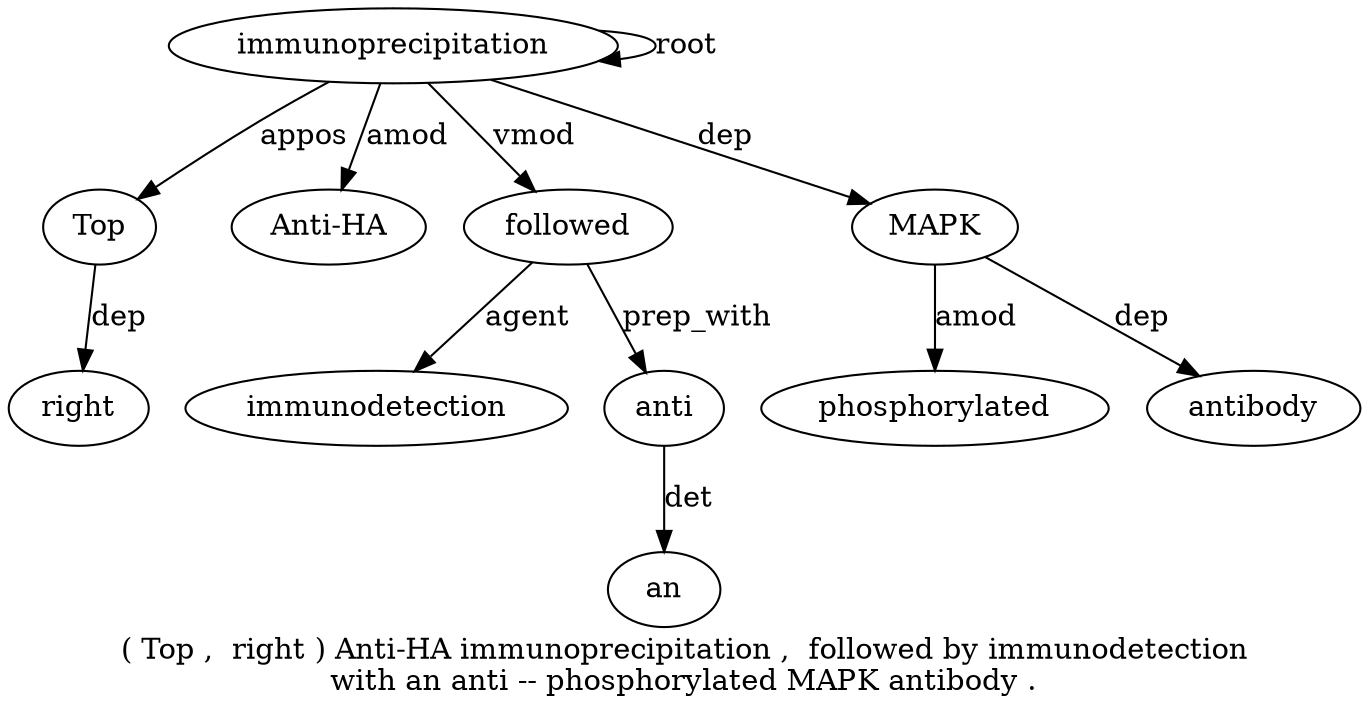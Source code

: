 digraph "( Top ,  right ) Anti-HA immunoprecipitation ,  followed by immunodetection with an anti -- phosphorylated MAPK antibody ." {
label="( Top ,  right ) Anti-HA immunoprecipitation ,  followed by immunodetection
with an anti -- phosphorylated MAPK antibody .";
immunoprecipitation7 [style=filled, fillcolor=white, label=immunoprecipitation];
Top2 [style=filled, fillcolor=white, label=Top];
immunoprecipitation7 -> Top2  [label=appos];
right4 [style=filled, fillcolor=white, label=right];
Top2 -> right4  [label=dep];
"Anti-HA6" [style=filled, fillcolor=white, label="Anti-HA"];
immunoprecipitation7 -> "Anti-HA6"  [label=amod];
immunoprecipitation7 -> immunoprecipitation7  [label=root];
followed9 [style=filled, fillcolor=white, label=followed];
immunoprecipitation7 -> followed9  [label=vmod];
immunodetection11 [style=filled, fillcolor=white, label=immunodetection];
followed9 -> immunodetection11  [label=agent];
anti14 [style=filled, fillcolor=white, label=anti];
an13 [style=filled, fillcolor=white, label=an];
anti14 -> an13  [label=det];
followed9 -> anti14  [label=prep_with];
MAPK17 [style=filled, fillcolor=white, label=MAPK];
phosphorylated16 [style=filled, fillcolor=white, label=phosphorylated];
MAPK17 -> phosphorylated16  [label=amod];
immunoprecipitation7 -> MAPK17  [label=dep];
antibody18 [style=filled, fillcolor=white, label=antibody];
MAPK17 -> antibody18  [label=dep];
}
